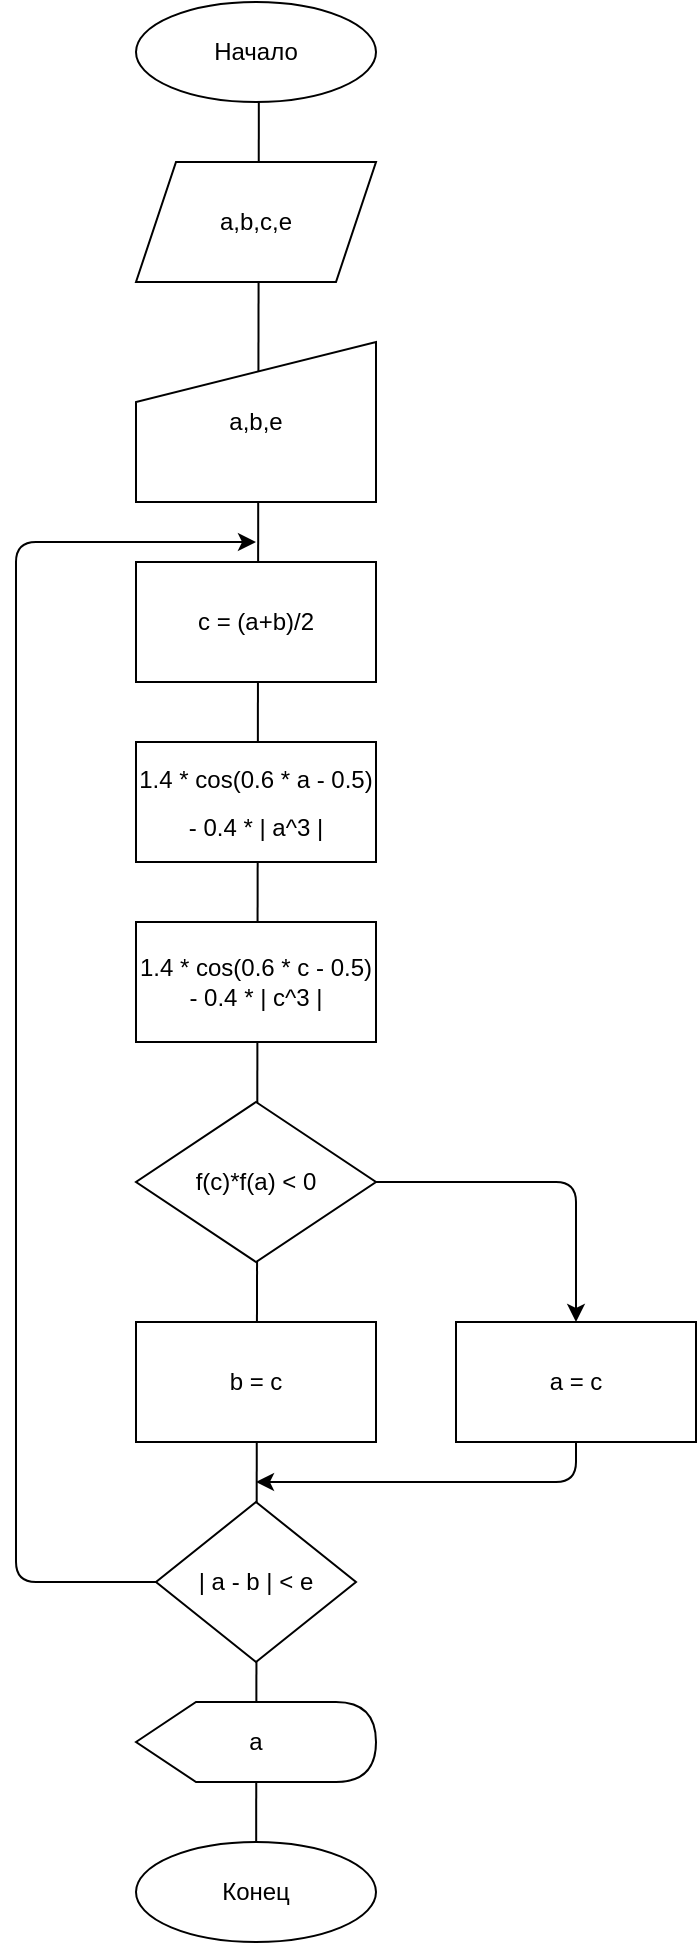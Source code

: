 <mxfile version="14.2.7" type="github">
  <diagram id="vJjUmGhmgXWKlqv0WGK3" name="Page-1">
    <mxGraphModel dx="981" dy="508" grid="1" gridSize="10" guides="1" tooltips="1" connect="1" arrows="1" fold="1" page="1" pageScale="1" pageWidth="827" pageHeight="1169" math="0" shadow="0">
      <root>
        <mxCell id="0" />
        <mxCell id="1" parent="0" />
        <mxCell id="LIAy61lhRZgJaghEjFGz-14" value="" style="endArrow=none;html=1;exitX=0.5;exitY=1;exitDx=0;exitDy=0;entryX=0.5;entryY=0;entryDx=0;entryDy=0;" edge="1" parent="1" source="LIAy61lhRZgJaghEjFGz-12">
          <mxGeometry width="50" height="50" relative="1" as="geometry">
            <mxPoint x="338.5" y="460" as="sourcePoint" />
            <mxPoint x="341.5" y="60" as="targetPoint" />
          </mxGeometry>
        </mxCell>
        <mxCell id="LIAy61lhRZgJaghEjFGz-1" value="Начало" style="ellipse;whiteSpace=wrap;html=1;" vertex="1" parent="1">
          <mxGeometry x="280" y="60" width="120" height="50" as="geometry" />
        </mxCell>
        <mxCell id="LIAy61lhRZgJaghEjFGz-2" value="a,b,c,e" style="shape=parallelogram;perimeter=parallelogramPerimeter;whiteSpace=wrap;html=1;fixedSize=1;" vertex="1" parent="1">
          <mxGeometry x="280" y="140" width="120" height="60" as="geometry" />
        </mxCell>
        <mxCell id="LIAy61lhRZgJaghEjFGz-4" value="a,b,e" style="shape=manualInput;whiteSpace=wrap;html=1;" vertex="1" parent="1">
          <mxGeometry x="280" y="230" width="120" height="80" as="geometry" />
        </mxCell>
        <mxCell id="LIAy61lhRZgJaghEjFGz-5" value="c = (a+b)/2" style="rounded=0;whiteSpace=wrap;html=1;" vertex="1" parent="1">
          <mxGeometry x="280" y="340" width="120" height="60" as="geometry" />
        </mxCell>
        <mxCell id="LIAy61lhRZgJaghEjFGz-6" value="&lt;div style=&quot;line-height: 24px&quot;&gt;&lt;span style=&quot;background-color: rgb(255 , 255 , 255)&quot;&gt;&lt;font style=&quot;font-size: 12px&quot;&gt;1.4 * cos(0.6 * a - 0.5) - 0.4 * | a^3 |&lt;/font&gt;&lt;/span&gt;&lt;/div&gt;" style="rounded=0;whiteSpace=wrap;html=1;" vertex="1" parent="1">
          <mxGeometry x="280" y="430" width="120" height="60" as="geometry" />
        </mxCell>
        <mxCell id="LIAy61lhRZgJaghEjFGz-7" value="&lt;span style=&quot;background-color: rgb(255 , 255 , 255)&quot;&gt;1.4 * cos(0.6 * c - 0.5) - 0.4 * | c^3 |&lt;/span&gt;" style="rounded=0;whiteSpace=wrap;html=1;" vertex="1" parent="1">
          <mxGeometry x="280" y="520" width="120" height="60" as="geometry" />
        </mxCell>
        <mxCell id="LIAy61lhRZgJaghEjFGz-8" value="f(c)*f(a) &amp;lt; 0" style="rhombus;whiteSpace=wrap;html=1;" vertex="1" parent="1">
          <mxGeometry x="280" y="610" width="120" height="80" as="geometry" />
        </mxCell>
        <mxCell id="LIAy61lhRZgJaghEjFGz-9" value="b = c" style="rounded=0;whiteSpace=wrap;html=1;" vertex="1" parent="1">
          <mxGeometry x="280" y="720" width="120" height="60" as="geometry" />
        </mxCell>
        <mxCell id="LIAy61lhRZgJaghEjFGz-10" value="| a - b | &amp;lt; e" style="rhombus;whiteSpace=wrap;html=1;" vertex="1" parent="1">
          <mxGeometry x="290" y="810" width="100" height="80" as="geometry" />
        </mxCell>
        <mxCell id="LIAy61lhRZgJaghEjFGz-11" value="a" style="shape=display;whiteSpace=wrap;html=1;" vertex="1" parent="1">
          <mxGeometry x="280" y="910" width="120" height="40" as="geometry" />
        </mxCell>
        <mxCell id="LIAy61lhRZgJaghEjFGz-12" value="Конец" style="ellipse;whiteSpace=wrap;html=1;" vertex="1" parent="1">
          <mxGeometry x="280" y="980" width="120" height="50" as="geometry" />
        </mxCell>
        <mxCell id="LIAy61lhRZgJaghEjFGz-13" value="a = c" style="rounded=0;whiteSpace=wrap;html=1;" vertex="1" parent="1">
          <mxGeometry x="440" y="720" width="120" height="60" as="geometry" />
        </mxCell>
        <mxCell id="LIAy61lhRZgJaghEjFGz-15" value="" style="endArrow=classic;html=1;exitX=1;exitY=0.5;exitDx=0;exitDy=0;entryX=0.5;entryY=0;entryDx=0;entryDy=0;" edge="1" parent="1" target="LIAy61lhRZgJaghEjFGz-13">
          <mxGeometry width="50" height="50" relative="1" as="geometry">
            <mxPoint x="400" y="650" as="sourcePoint" />
            <mxPoint x="500" y="710" as="targetPoint" />
            <Array as="points">
              <mxPoint x="500" y="650" />
            </Array>
          </mxGeometry>
        </mxCell>
        <mxCell id="LIAy61lhRZgJaghEjFGz-16" value="" style="endArrow=classic;html=1;exitX=0.5;exitY=1;exitDx=0;exitDy=0;" edge="1" parent="1" source="LIAy61lhRZgJaghEjFGz-13">
          <mxGeometry width="50" height="50" relative="1" as="geometry">
            <mxPoint x="490" y="780" as="sourcePoint" />
            <mxPoint x="340" y="800" as="targetPoint" />
            <Array as="points">
              <mxPoint x="500" y="800" />
            </Array>
          </mxGeometry>
        </mxCell>
        <mxCell id="LIAy61lhRZgJaghEjFGz-17" value="" style="endArrow=classic;html=1;exitX=0;exitY=0.5;exitDx=0;exitDy=0;" edge="1" parent="1">
          <mxGeometry width="50" height="50" relative="1" as="geometry">
            <mxPoint x="290" y="850" as="sourcePoint" />
            <mxPoint x="340" y="330" as="targetPoint" />
            <Array as="points">
              <mxPoint x="220" y="850" />
              <mxPoint x="220" y="330" />
            </Array>
          </mxGeometry>
        </mxCell>
      </root>
    </mxGraphModel>
  </diagram>
</mxfile>

